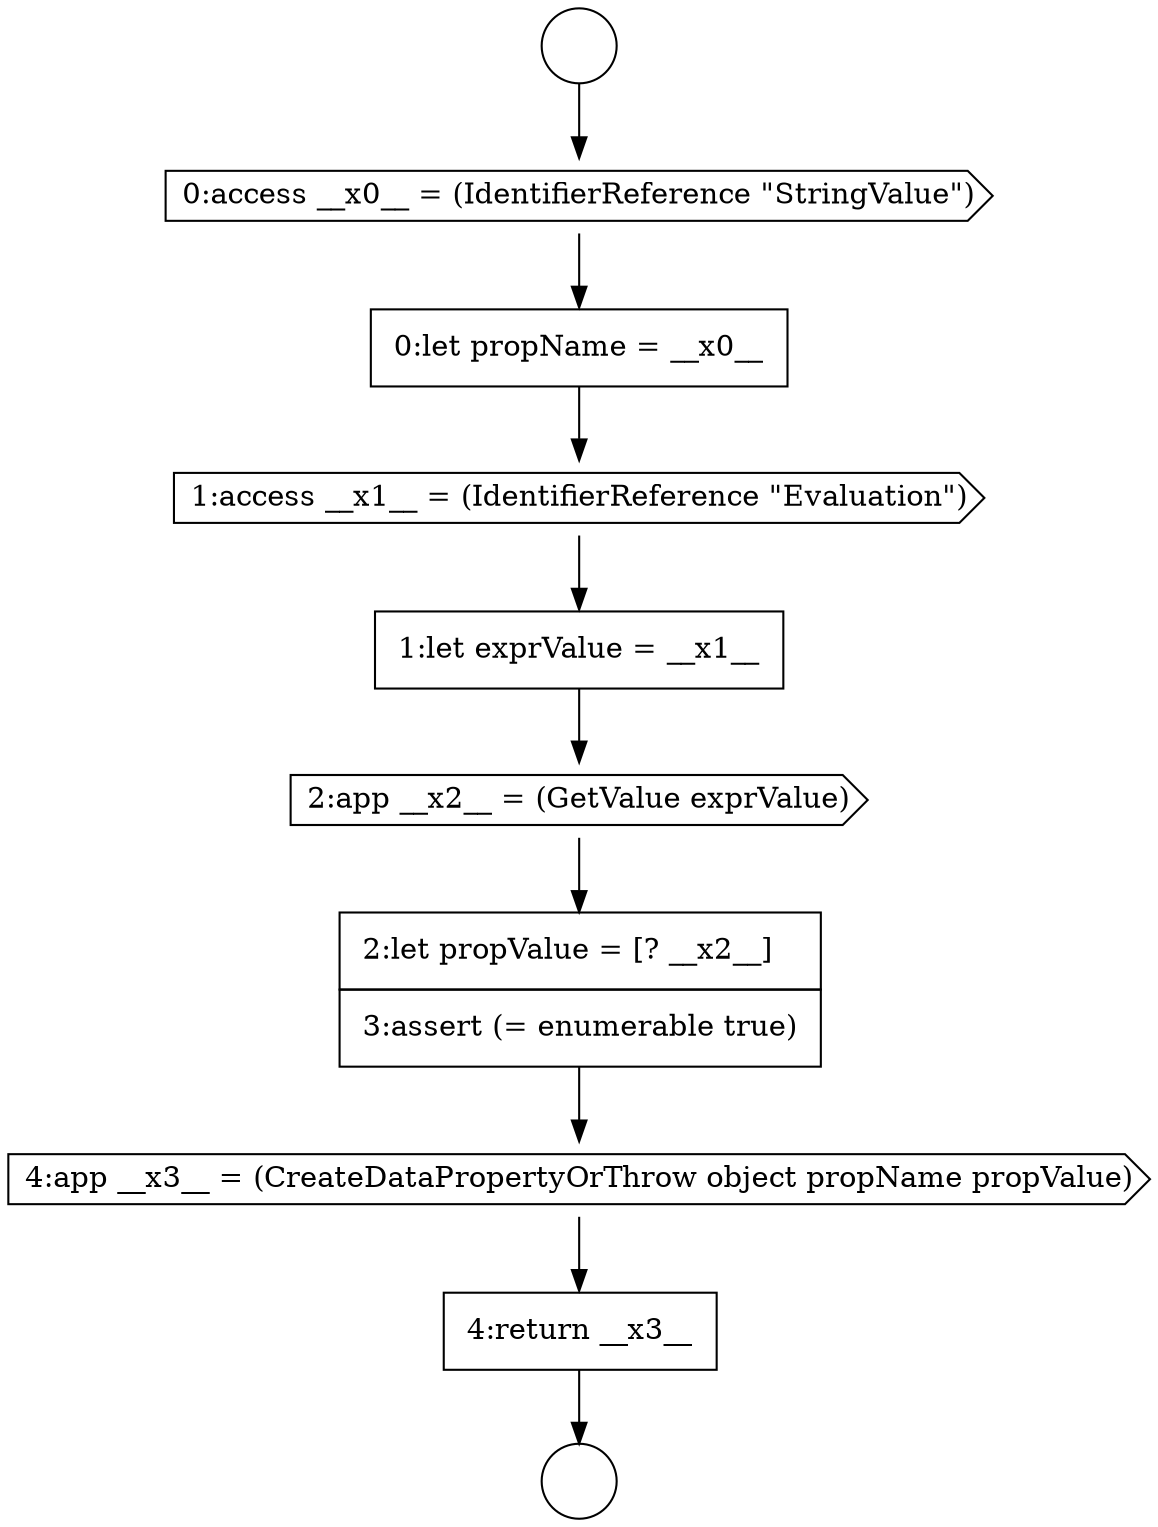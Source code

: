 digraph {
  node3477 [shape=circle label=" " color="black" fillcolor="white" style=filled]
  node3481 [shape=none, margin=0, label=<<font color="black">
    <table border="0" cellborder="1" cellspacing="0" cellpadding="10">
      <tr><td align="left">1:let exprValue = __x1__</td></tr>
    </table>
  </font>> color="black" fillcolor="white" style=filled]
  node3485 [shape=none, margin=0, label=<<font color="black">
    <table border="0" cellborder="1" cellspacing="0" cellpadding="10">
      <tr><td align="left">4:return __x3__</td></tr>
    </table>
  </font>> color="black" fillcolor="white" style=filled]
  node3482 [shape=cds, label=<<font color="black">2:app __x2__ = (GetValue exprValue)</font>> color="black" fillcolor="white" style=filled]
  node3476 [shape=circle label=" " color="black" fillcolor="white" style=filled]
  node3483 [shape=none, margin=0, label=<<font color="black">
    <table border="0" cellborder="1" cellspacing="0" cellpadding="10">
      <tr><td align="left">2:let propValue = [? __x2__]</td></tr>
      <tr><td align="left">3:assert (= enumerable true)</td></tr>
    </table>
  </font>> color="black" fillcolor="white" style=filled]
  node3480 [shape=cds, label=<<font color="black">1:access __x1__ = (IdentifierReference &quot;Evaluation&quot;)</font>> color="black" fillcolor="white" style=filled]
  node3478 [shape=cds, label=<<font color="black">0:access __x0__ = (IdentifierReference &quot;StringValue&quot;)</font>> color="black" fillcolor="white" style=filled]
  node3484 [shape=cds, label=<<font color="black">4:app __x3__ = (CreateDataPropertyOrThrow object propName propValue)</font>> color="black" fillcolor="white" style=filled]
  node3479 [shape=none, margin=0, label=<<font color="black">
    <table border="0" cellborder="1" cellspacing="0" cellpadding="10">
      <tr><td align="left">0:let propName = __x0__</td></tr>
    </table>
  </font>> color="black" fillcolor="white" style=filled]
  node3483 -> node3484 [ color="black"]
  node3485 -> node3477 [ color="black"]
  node3482 -> node3483 [ color="black"]
  node3484 -> node3485 [ color="black"]
  node3479 -> node3480 [ color="black"]
  node3480 -> node3481 [ color="black"]
  node3478 -> node3479 [ color="black"]
  node3481 -> node3482 [ color="black"]
  node3476 -> node3478 [ color="black"]
}
